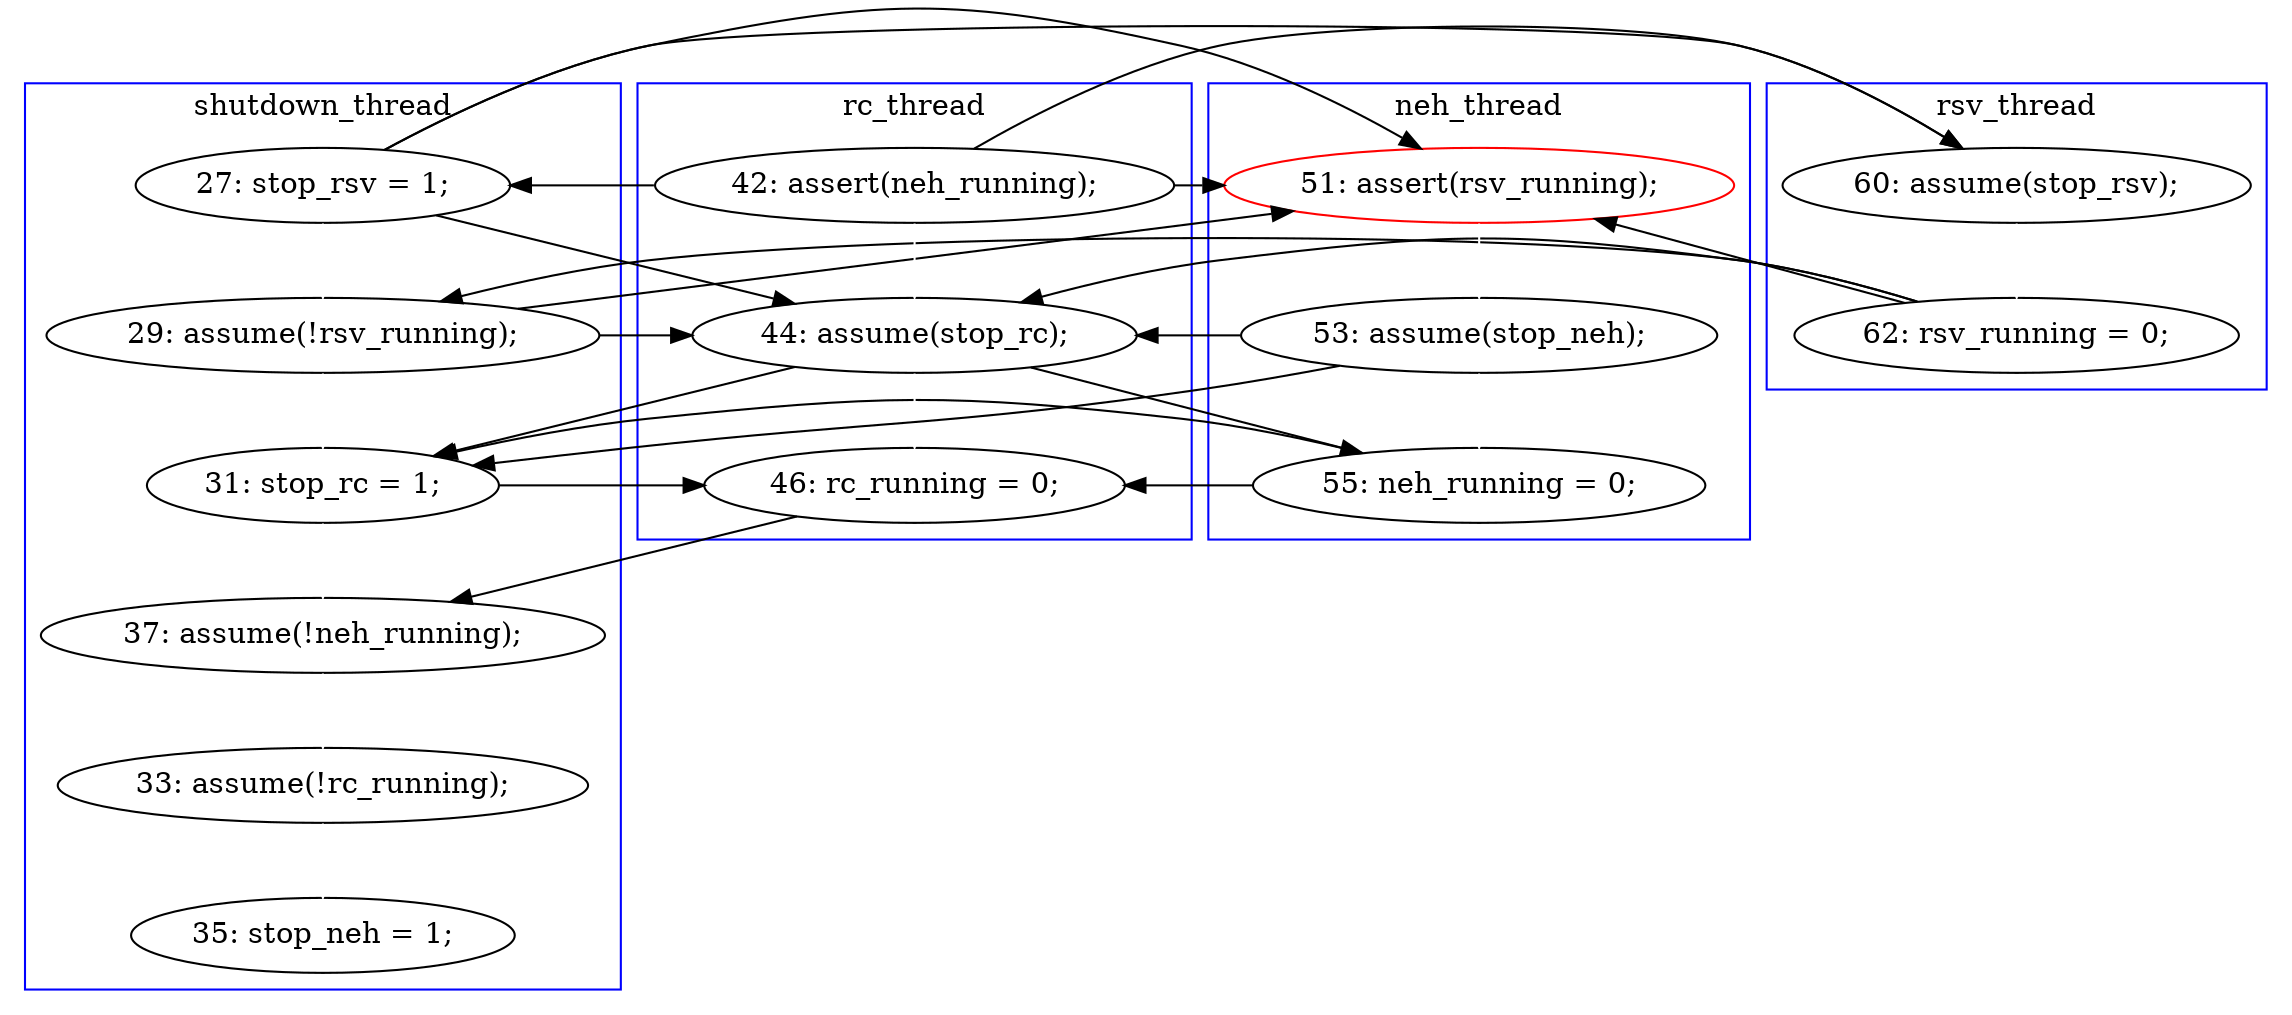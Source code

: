 digraph Counterexample {
	15 -> 17 [color = black, style = solid, constraint = false]
	19 -> 22 [color = black, style = solid, constraint = false]
	25 -> 28 [color = black, style = solid, constraint = false]
	17 -> 19 [color = white, style = solid]
	28 -> 30 [color = white, style = solid]
	24 -> 29 [color = white, style = solid]
	15 -> 24 [color = black, style = solid, constraint = false]
	15 -> 20 [color = white, style = solid]
	23 -> 25 [color = white, style = solid]
	20 -> 28 [color = white, style = solid]
	31 -> 32 [color = white, style = solid]
	28 -> 29 [color = black, style = solid, constraint = false]
	11 -> 15 [color = black, style = solid, constraint = false]
	24 -> 25 [color = black, style = solid, constraint = false]
	15 -> 22 [color = black, style = solid, constraint = false]
	23 -> 28 [color = black, style = solid, constraint = false]
	19 -> 20 [color = black, style = solid, constraint = false]
	30 -> 31 [color = white, style = solid]
	24 -> 28 [color = black, style = solid, constraint = false]
	22 -> 23 [color = white, style = solid]
	23 -> 24 [color = black, style = solid, constraint = false]
	11 -> 24 [color = white, style = solid]
	11 -> 17 [color = black, style = solid, constraint = false]
	20 -> 24 [color = black, style = solid, constraint = false]
	20 -> 22 [color = black, style = solid, constraint = false]
	25 -> 29 [color = black, style = solid, constraint = false]
	29 -> 30 [color = black, style = solid, constraint = false]
	11 -> 22 [color = black, style = solid, constraint = false]
	19 -> 24 [color = black, style = solid, constraint = false]
	subgraph cluster4 {
		label = rsv_thread
		color = blue
		17  [label = "60: assume(stop_rsv);"]
		19  [label = "62: rsv_running = 0;"]
	}
	subgraph cluster3 {
		label = neh_thread
		color = blue
		22  [label = "51: assert(rsv_running);", color = red]
		23  [label = "53: assume(stop_neh);"]
		25  [label = "55: neh_running = 0;"]
	}
	subgraph cluster1 {
		label = shutdown_thread
		color = blue
		20  [label = "29: assume(!rsv_running);"]
		32  [label = "35: stop_neh = 1;"]
		31  [label = "33: assume(!rc_running);"]
		28  [label = "31: stop_rc = 1;"]
		15  [label = "27: stop_rsv = 1;"]
		30  [label = "37: assume(!neh_running);"]
	}
	subgraph cluster2 {
		label = rc_thread
		color = blue
		11  [label = "42: assert(neh_running);"]
		29  [label = "46: rc_running = 0;"]
		24  [label = "44: assume(stop_rc);"]
	}
}